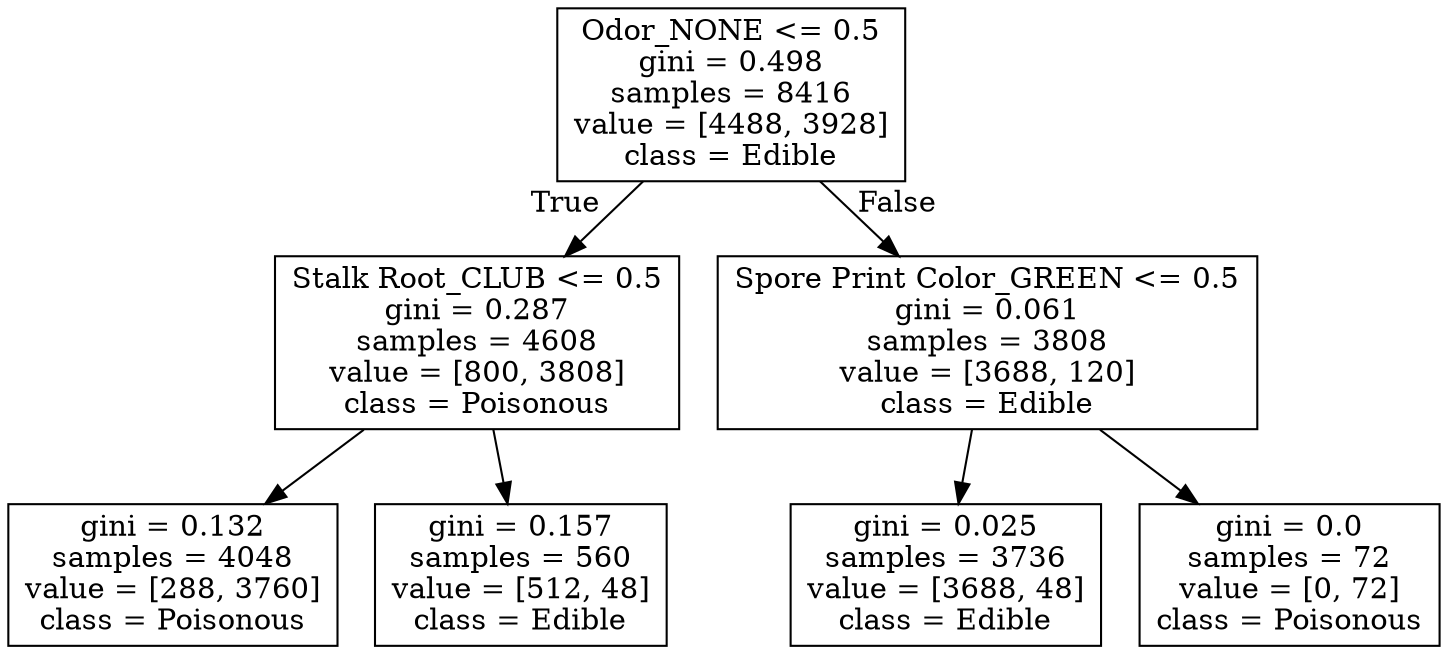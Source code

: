 digraph Tree {
node [shape=box] ;
0 [label="Odor_NONE <= 0.5\ngini = 0.498\nsamples = 8416\nvalue = [4488, 3928]\nclass = Edible"] ;
1 [label="Stalk Root_CLUB <= 0.5\ngini = 0.287\nsamples = 4608\nvalue = [800, 3808]\nclass = Poisonous"] ;
0 -> 1 [labeldistance=2.5, labelangle=45, headlabel="True"] ;
2 [label="gini = 0.132\nsamples = 4048\nvalue = [288, 3760]\nclass = Poisonous"] ;
1 -> 2 ;
3 [label="gini = 0.157\nsamples = 560\nvalue = [512, 48]\nclass = Edible"] ;
1 -> 3 ;
4 [label="Spore Print Color_GREEN <= 0.5\ngini = 0.061\nsamples = 3808\nvalue = [3688, 120]\nclass = Edible"] ;
0 -> 4 [labeldistance=2.5, labelangle=-45, headlabel="False"] ;
5 [label="gini = 0.025\nsamples = 3736\nvalue = [3688, 48]\nclass = Edible"] ;
4 -> 5 ;
6 [label="gini = 0.0\nsamples = 72\nvalue = [0, 72]\nclass = Poisonous"] ;
4 -> 6 ;
}
